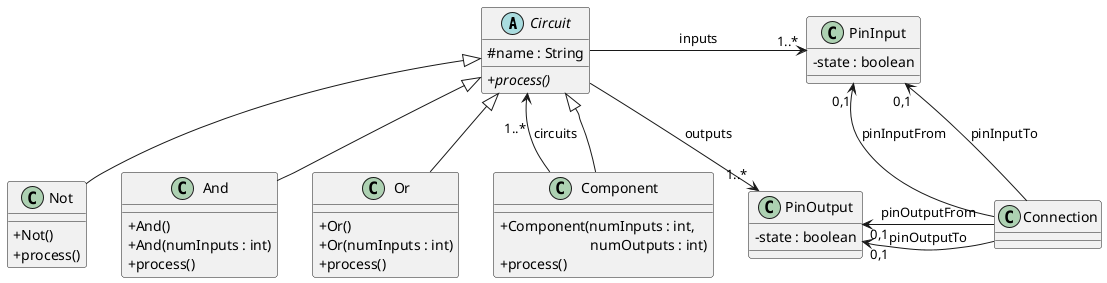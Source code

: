 @startuml

skinparam classAttributeIconSize 0
'skinparam linetype polyline

abstract class Circuit {
# name : String
+ {abstract} process()
}

class Component extends Circuit {
+ Component(numInputs : int, \n\t\t\t numOutputs : int)
+ process()
}

class And extends Circuit {
+ And()
+ And(numInputs : int)
+ process()
}

class Or extends Circuit {
+ Or()
+ Or(numInputs : int)
+ process()
}

class Not extends Circuit {
+ Not()
+ process()
}

And -[hidden]right- Or

Component -left-> "\n1..*" Circuit : circuits

Or -right[hidden]-> Component
Not -right[hidden]-> Component
And -right[hidden]-> Component

class PinInput {
    - state : boolean
}

class PinOutput {
    - state : boolean
}

class Connection {
}

Circuit -right-> "1..*" PinInput : inputs
Circuit -right-> "1..*" PinOutput : outputs

Connection ---> "0,1" PinInput : pinInputFrom
Connection ---> "0,1" PinOutput : pinOutputFrom
Connection ---> "0,1" PinInput : pinInputTo
Connection ---> "0,1" PinOutput : pinOutputTo

PinInput -[hidden]down- PinOutput
PinInput -[hidden]right- Connection
PinOutput -[hidden]right- Connection

@enduml